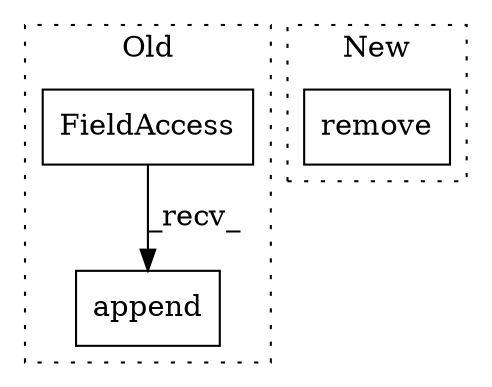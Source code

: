 digraph G {
subgraph cluster0 {
1 [label="append" a="32" s="2670,2689" l="7,1" shape="box"];
3 [label="FieldAccess" a="22" s="2649" l="20" shape="box"];
label = "Old";
style="dotted";
}
subgraph cluster1 {
2 [label="remove" a="32" s="2504,2523" l="7,1" shape="box"];
label = "New";
style="dotted";
}
3 -> 1 [label="_recv_"];
}